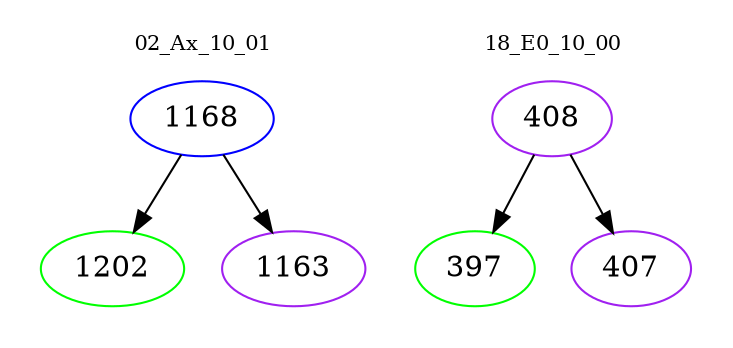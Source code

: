 digraph{
subgraph cluster_0 {
color = white
label = "02_Ax_10_01";
fontsize=10;
T0_1168 [label="1168", color="blue"]
T0_1168 -> T0_1202 [color="black"]
T0_1202 [label="1202", color="green"]
T0_1168 -> T0_1163 [color="black"]
T0_1163 [label="1163", color="purple"]
}
subgraph cluster_1 {
color = white
label = "18_E0_10_00";
fontsize=10;
T1_408 [label="408", color="purple"]
T1_408 -> T1_397 [color="black"]
T1_397 [label="397", color="green"]
T1_408 -> T1_407 [color="black"]
T1_407 [label="407", color="purple"]
}
}

